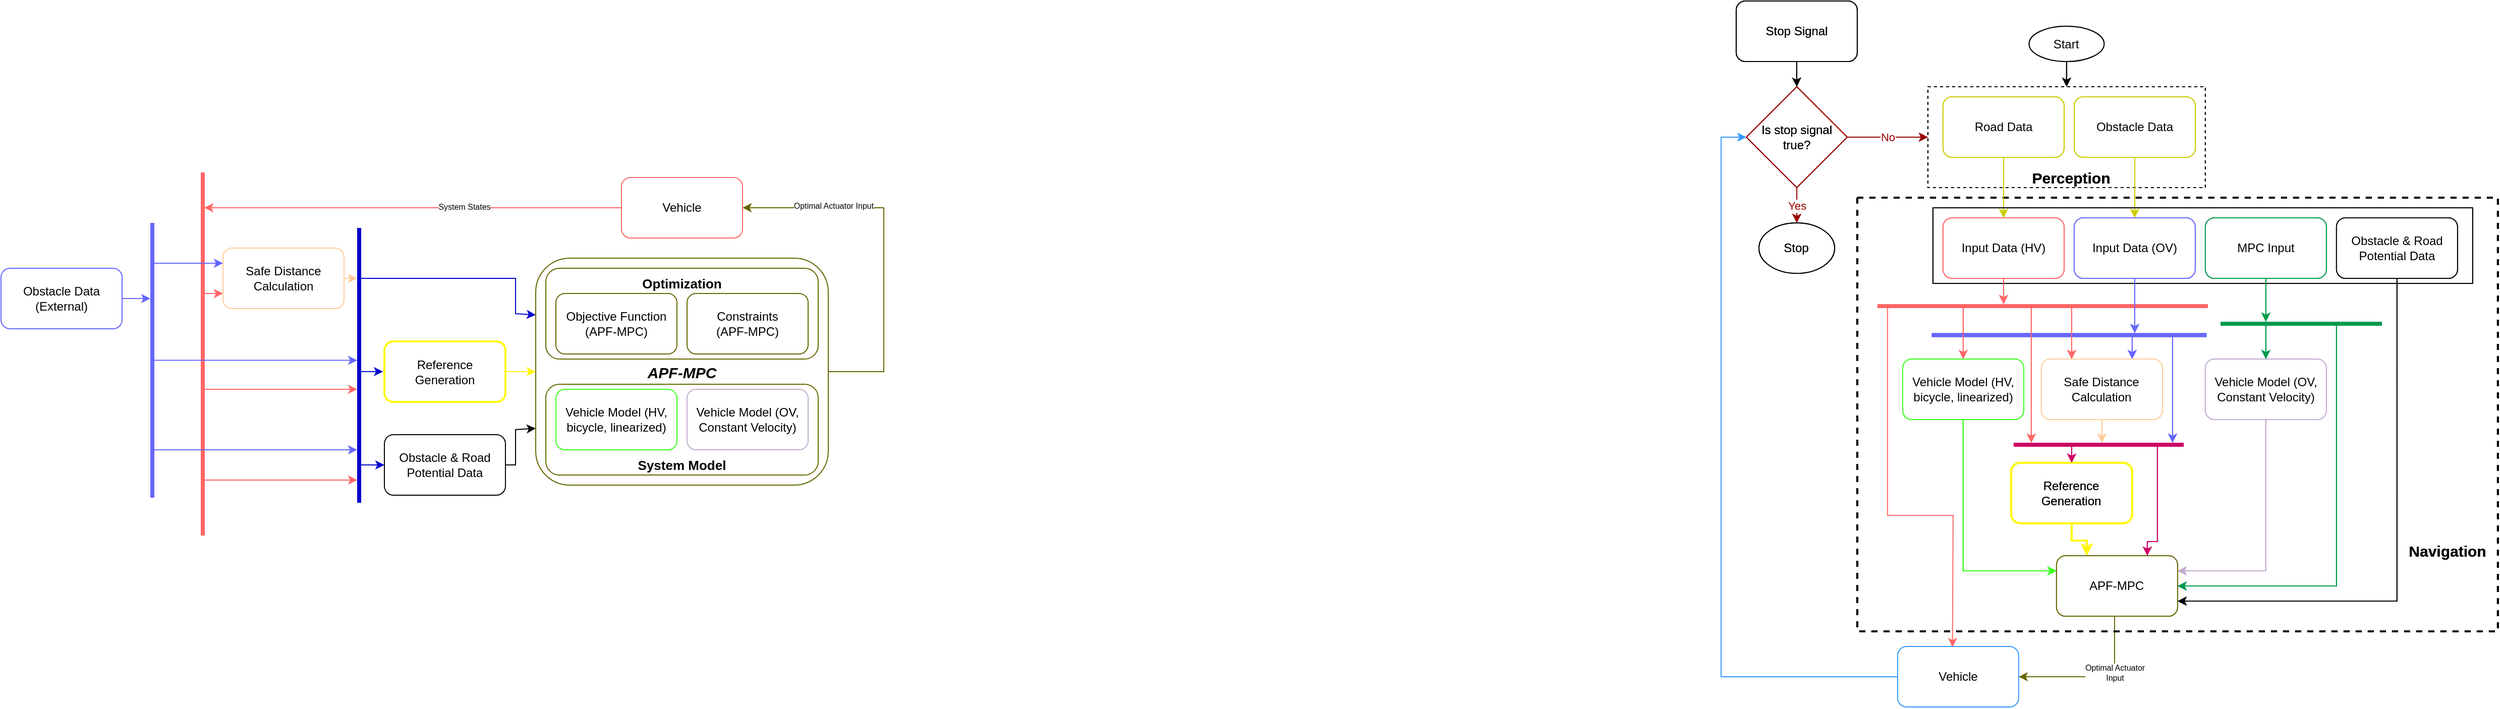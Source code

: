 <mxfile version="20.2.3" type="device"><diagram id="oI3OSTBpZdLz3gERVBy1" name="Page-1"><mxGraphModel dx="4340" dy="2195" grid="1" gridSize="5" guides="1" tooltips="1" connect="1" arrows="1" fold="1" page="1" pageScale="1" pageWidth="850" pageHeight="1100" math="0" shadow="0"><root><mxCell id="0"/><mxCell id="1" parent="0"/><mxCell id="uy7Lz1rL8I_8xKWpBsEq-6" style="edgeStyle=orthogonalEdgeStyle;rounded=0;orthogonalLoop=1;jettySize=auto;html=1;entryX=0;entryY=0.5;entryDx=0;entryDy=0;fontSize=15;strokeColor=#666600;exitX=1;exitY=0.5;exitDx=0;exitDy=0;" edge="1" parent="1" source="MGjgxkfo0BDlPzapUMVl-33" target="uy7Lz1rL8I_8xKWpBsEq-5"><mxGeometry relative="1" as="geometry"><Array as="points"><mxPoint x="1760" y="1628"/><mxPoint x="1760" y="1465"/></Array></mxGeometry></mxCell><mxCell id="uy7Lz1rL8I_8xKWpBsEq-7" value="&lt;span style=&quot;font-size: 8px; line-height: 1;&quot;&gt;Optimal Actuator Input&lt;/span&gt;" style="edgeLabel;html=1;align=center;verticalAlign=middle;resizable=0;points=[];fontSize=15;" vertex="1" connectable="0" parent="uy7Lz1rL8I_8xKWpBsEq-6"><mxGeometry x="-0.106" relative="1" as="geometry"><mxPoint x="-50" y="-63" as="offset"/></mxGeometry></mxCell><mxCell id="MGjgxkfo0BDlPzapUMVl-33" value="" style="rounded=1;whiteSpace=wrap;html=1;strokeColor=#666600;fillColor=none;" parent="1" vertex="1"><mxGeometry x="1415" y="1515" width="290" height="225" as="geometry"/></mxCell><mxCell id="seU26hOGn78fNqCkrq2S-1" value="" style="rounded=1;whiteSpace=wrap;html=1;strokeColor=#666600;fillColor=none;" parent="1" vertex="1"><mxGeometry x="1425" y="1525" width="270" height="90" as="geometry"/></mxCell><mxCell id="MGjgxkfo0BDlPzapUMVl-25" value="" style="rounded=1;whiteSpace=wrap;html=1;strokeColor=#666600;fillColor=none;" parent="1" vertex="1"><mxGeometry x="1425" y="1640" width="270" height="90" as="geometry"/></mxCell><mxCell id="z05fLytV-jsG6NIVfjZL-1" value="" style="rounded=0;whiteSpace=wrap;html=1;fillColor=none;dashed=1;strokeWidth=2;" parent="1" vertex="1"><mxGeometry x="2724.93" y="1455.03" width="635" height="430" as="geometry"/></mxCell><mxCell id="z05fLytV-jsG6NIVfjZL-2" value="" style="rounded=0;whiteSpace=wrap;html=1;strokeColor=#000000;fillColor=none;dashed=1;" parent="1" vertex="1"><mxGeometry x="2794.93" y="1345.03" width="275" height="100" as="geometry"/></mxCell><mxCell id="z05fLytV-jsG6NIVfjZL-3" style="edgeStyle=orthogonalEdgeStyle;rounded=0;orthogonalLoop=1;jettySize=auto;html=1;strokeColor=#CCCC00;fontColor=#990000;" parent="1" source="z05fLytV-jsG6NIVfjZL-4" target="z05fLytV-jsG6NIVfjZL-15" edge="1"><mxGeometry relative="1" as="geometry"/></mxCell><mxCell id="z05fLytV-jsG6NIVfjZL-4" value="Road Data" style="rounded=1;whiteSpace=wrap;html=1;strokeColor=#CCCC00;" parent="1" vertex="1"><mxGeometry x="2809.93" y="1355.01" width="120" height="60" as="geometry"/></mxCell><mxCell id="z05fLytV-jsG6NIVfjZL-5" style="edgeStyle=orthogonalEdgeStyle;rounded=0;orthogonalLoop=1;jettySize=auto;html=1;strokeColor=#CCCC00;fontColor=#990000;" parent="1" source="z05fLytV-jsG6NIVfjZL-6" target="z05fLytV-jsG6NIVfjZL-16" edge="1"><mxGeometry relative="1" as="geometry"/></mxCell><mxCell id="z05fLytV-jsG6NIVfjZL-6" value="Obstacle Data" style="rounded=1;whiteSpace=wrap;html=1;strokeColor=#CCCC00;" parent="1" vertex="1"><mxGeometry x="2939.99" y="1355.01" width="120" height="60" as="geometry"/></mxCell><mxCell id="z05fLytV-jsG6NIVfjZL-7" value="&lt;font color=&quot;#990000&quot;&gt;Yes&lt;/font&gt;" style="edgeStyle=orthogonalEdgeStyle;rounded=0;orthogonalLoop=1;jettySize=auto;html=1;strokeColor=#990000;exitX=0.5;exitY=1;exitDx=0;exitDy=0;exitPerimeter=0;" parent="1" source="z05fLytV-jsG6NIVfjZL-8" target="z05fLytV-jsG6NIVfjZL-9" edge="1"><mxGeometry relative="1" as="geometry"><mxPoint x="2579.93" y="1526.827" as="sourcePoint"/><Array as="points"><mxPoint x="2664.93" y="1485.03"/><mxPoint x="2664.93" y="1485.03"/></Array></mxGeometry></mxCell><mxCell id="z05fLytV-jsG6NIVfjZL-8" value="Is stop signal true?" style="strokeWidth=1;html=1;shape=mxgraph.flowchart.decision;whiteSpace=wrap;strokeColor=#990000;fillColor=none;" parent="1" vertex="1"><mxGeometry x="2614.96" y="1344.97" width="100.06" height="100.06" as="geometry"/></mxCell><mxCell id="z05fLytV-jsG6NIVfjZL-9" value="Stop" style="ellipse;whiteSpace=wrap;html=1;strokeColor=#000000;strokeWidth=1;fillColor=none;" parent="1" vertex="1"><mxGeometry x="2627.47" y="1480.03" width="75.04" height="50.03" as="geometry"/></mxCell><mxCell id="z05fLytV-jsG6NIVfjZL-10" value="" style="edgeStyle=orthogonalEdgeStyle;rounded=0;orthogonalLoop=1;jettySize=auto;html=1;strokeColor=#000000;" parent="1" source="z05fLytV-jsG6NIVfjZL-11" target="z05fLytV-jsG6NIVfjZL-8" edge="1"><mxGeometry relative="1" as="geometry"/></mxCell><mxCell id="z05fLytV-jsG6NIVfjZL-11" value="Stop Signal" style="rounded=1;whiteSpace=wrap;html=1;strokeColor=#000000;strokeWidth=1;fillColor=none;" parent="1" vertex="1"><mxGeometry x="2604.93" y="1260" width="120" height="60" as="geometry"/></mxCell><mxCell id="z05fLytV-jsG6NIVfjZL-12" style="edgeStyle=orthogonalEdgeStyle;rounded=0;orthogonalLoop=1;jettySize=auto;html=1;entryX=0.5;entryY=0;entryDx=0;entryDy=0;fontSize=15;strokeColor=#000000;strokeWidth=1;" parent="1" source="z05fLytV-jsG6NIVfjZL-13" target="z05fLytV-jsG6NIVfjZL-2" edge="1"><mxGeometry relative="1" as="geometry"/></mxCell><mxCell id="z05fLytV-jsG6NIVfjZL-13" value="Start" style="ellipse;whiteSpace=wrap;html=1;strokeColor=#000000;" parent="1" vertex="1"><mxGeometry x="2895.24" y="1285.01" width="74.38" height="35" as="geometry"/></mxCell><mxCell id="z05fLytV-jsG6NIVfjZL-14" value="" style="rounded=0;whiteSpace=wrap;html=1;strokeColor=#000000;fillColor=none;" parent="1" vertex="1"><mxGeometry x="2799.93" y="1465.03" width="535" height="75" as="geometry"/></mxCell><mxCell id="z05fLytV-jsG6NIVfjZL-15" value="Input Data (HV)" style="rounded=1;whiteSpace=wrap;html=1;strokeColor=#FF6666;" parent="1" vertex="1"><mxGeometry x="2809.93" y="1475.03" width="120" height="60" as="geometry"/></mxCell><mxCell id="z05fLytV-jsG6NIVfjZL-16" value="Input Data (OV)" style="rounded=1;whiteSpace=wrap;html=1;strokeColor=#6666FF;" parent="1" vertex="1"><mxGeometry x="2939.93" y="1475.03" width="120" height="60" as="geometry"/></mxCell><mxCell id="z05fLytV-jsG6NIVfjZL-17" value="MPC Input" style="rounded=1;whiteSpace=wrap;html=1;strokeColor=#00994D;" parent="1" vertex="1"><mxGeometry x="3069.93" y="1475.03" width="120" height="60" as="geometry"/></mxCell><mxCell id="z05fLytV-jsG6NIVfjZL-18" style="edgeStyle=orthogonalEdgeStyle;rounded=0;orthogonalLoop=1;jettySize=auto;html=1;entryX=1;entryY=0.75;entryDx=0;entryDy=0;strokeColor=#000000;exitX=0.5;exitY=1;exitDx=0;exitDy=0;" parent="1" source="z05fLytV-jsG6NIVfjZL-19" target="z05fLytV-jsG6NIVfjZL-39" edge="1"><mxGeometry relative="1" as="geometry"><Array as="points"><mxPoint x="3259.93" y="1855.03"/></Array></mxGeometry></mxCell><mxCell id="z05fLytV-jsG6NIVfjZL-19" value="Obstacle &amp;amp; Road Potential Data&lt;span style=&quot;color: rgba(0, 0, 0, 0); font-family: monospace; font-size: 0px; text-align: start;&quot;&gt;%3CmxGraphModel%3E%3Croot%3E%3CmxCell%20id%3D%220%22%2F%3E%3CmxCell%20id%3D%221%22%20parent%3D%220%22%2F%3E%3CmxCell%20id%3D%222%22%20value%3D%22Reference%20Generation%26lt%3Bspan%20style%3D%26quot%3Bcolor%3A%20rgba(0%2C%200%2C%200%2C%200)%3B%20font-family%3A%20monospace%3B%20font-size%3A%200px%3B%20text-align%3A%20start%3B%26quot%3B%26gt%3B%253CmxGraphModel%253E%253Croot%253E%253CmxCell%2520id%253D%25220%2522%252F%253E%253CmxCell%2520id%253D%25221%2522%2520parent%253D%25220%2522%252F%253E%253CmxCell%2520id%253D%25222%2522%2520value%253D%2522Vehicle%2520Model%2520(HV%252C%2520bicycle%252C%2520linearized)%2522%2520style%253D%2522rounded%253D1%253BwhiteSpace%253Dwrap%253Bhtml%253D1%253BstrokeColor%253D%25233399FF%253B%2522%2520vertex%253D%25221%2522%2520parent%253D%25221%2522%253E%253CmxGeometry%2520x%253D%2522210%2522%2520y%253D%2522440%2522%2520width%253D%2522120%2522%2520height%253D%252260%2522%2520as%253D%2522geometry%2522%252F%253E%253C%252FmxCell%253E%253C%252Froot%253E%253C%252FmxGraphModel%253E%26lt%3B%2Fspan%26gt%3B%26lt%3Bspan%20style%3D%26quot%3Bcolor%3A%20rgba(0%2C%200%2C%200%2C%200)%3B%20font-family%3A%20monospace%3B%20font-size%3A%200px%3B%20text-align%3A%20start%3B%26quot%3B%26gt%3B%253CmxGraphModel%253E%253Croot%253E%253CmxCell%2520id%253D%25220%2522%252F%253E%253CmxCell%2520id%253D%25221%2522%2520parent%253D%25220%2522%252F%253E%253CmxCell%2520id%253D%25222%2522%2520value%253D%2522Vehicle%2520Model%2520(HV%252C%2520bicycle%252C%2520linearized)%2522%2520style%253D%2522rounded%253D1%253BwhiteSpace%253Dwrap%253Bhtml%253D1%253BstrokeColor%253D%25233399FF%253B%2522%2520vertex%253D%25221%2522%2520parent%253D%25221%2522%253E%253CmxGeometry%2520x%253D%2522210%2522%2520y%253D%2522440%2522%2520width%253D%2522120%2522%2520height%253D%252260%2522%2520as%253D%2522geometry%2522%252F%253E%253C%252FmxCell%253E%253C%252Froot%253E%253C%252FmxGraphModel%253E%26lt%3B%2Fspan%26gt%3B%22%20style%3D%22rounded%3D1%3BwhiteSpace%3Dwrap%3Bhtml%3D1%3BstrokeColor%3D%233399FF%3B%22%20vertex%3D%221%22%20parent%3D%221%22%3E%3CmxGeometry%20x%3D%22210%22%20y%3D%22360%22%20width%3D%22120%22%20height%3D%2260%22%20as%3D%22geometry%22%2F%3E%3C%2FmxCell%3E%3C%2Froot%3E%3C%2FmxGraphModel%3E&lt;/span&gt;" style="rounded=1;whiteSpace=wrap;html=1;strokeColor=#000000;" parent="1" vertex="1"><mxGeometry x="3199.93" y="1475.03" width="120" height="60" as="geometry"/></mxCell><mxCell id="z05fLytV-jsG6NIVfjZL-20" value="" style="line;strokeWidth=4;direction=south;html=1;perimeter=backbonePerimeter;points=[];outlineConnect=0;strokeColor=#FF6666;fillColor=none;rotation=90;" parent="1" vertex="1"><mxGeometry x="2903.68" y="1398.78" width="10" height="327.5" as="geometry"/></mxCell><mxCell id="z05fLytV-jsG6NIVfjZL-21" value="" style="line;strokeWidth=4;direction=south;html=1;perimeter=backbonePerimeter;points=[];outlineConnect=0;strokeColor=#6666FF;fillColor=none;rotation=90;" parent="1" vertex="1"><mxGeometry x="2929.99" y="1455.03" width="10" height="272.5" as="geometry"/></mxCell><mxCell id="z05fLytV-jsG6NIVfjZL-22" value="" style="line;strokeWidth=4;direction=south;html=1;perimeter=backbonePerimeter;points=[];outlineConnect=0;strokeColor=#00994D;fillColor=none;rotation=90;" parent="1" vertex="1"><mxGeometry x="3159.99" y="1500.03" width="10" height="160" as="geometry"/></mxCell><mxCell id="z05fLytV-jsG6NIVfjZL-23" value="" style="line;strokeWidth=4;direction=south;html=1;perimeter=backbonePerimeter;points=[];outlineConnect=0;strokeColor=#CC0066;fillColor=none;rotation=90;" parent="1" vertex="1"><mxGeometry x="2959.21" y="1615.76" width="10" height="168.55" as="geometry"/></mxCell><mxCell id="z05fLytV-jsG6NIVfjZL-24" value="Safe Distance Calculation" style="rounded=1;whiteSpace=wrap;html=1;strokeColor=#FFCC99;" parent="1" vertex="1"><mxGeometry x="2907.43" y="1615.03" width="120" height="60" as="geometry"/></mxCell><mxCell id="z05fLytV-jsG6NIVfjZL-25" style="edgeStyle=orthogonalEdgeStyle;rounded=0;orthogonalLoop=1;jettySize=auto;html=1;entryX=1;entryY=0.25;entryDx=0;entryDy=0;strokeColor=#C3ABD0;" parent="1" source="z05fLytV-jsG6NIVfjZL-26" target="z05fLytV-jsG6NIVfjZL-39" edge="1"><mxGeometry relative="1" as="geometry"><Array as="points"><mxPoint x="3129.93" y="1825.03"/></Array></mxGeometry></mxCell><mxCell id="z05fLytV-jsG6NIVfjZL-26" value="Vehicle Model (OV, Constant Velocity)" style="rounded=1;whiteSpace=wrap;html=1;strokeColor=#C3ABD0;" parent="1" vertex="1"><mxGeometry x="3069.93" y="1615.03" width="120" height="60" as="geometry"/></mxCell><mxCell id="z05fLytV-jsG6NIVfjZL-27" style="edgeStyle=orthogonalEdgeStyle;rounded=0;orthogonalLoop=1;jettySize=auto;html=1;entryX=0;entryY=0.25;entryDx=0;entryDy=0;strokeColor=#3DFF1F;" parent="1" source="z05fLytV-jsG6NIVfjZL-28" target="z05fLytV-jsG6NIVfjZL-39" edge="1"><mxGeometry relative="1" as="geometry"><Array as="points"><mxPoint x="2829.93" y="1825.03"/></Array></mxGeometry></mxCell><mxCell id="z05fLytV-jsG6NIVfjZL-28" value="Vehicle Model (HV, bicycle, linearized)" style="rounded=1;whiteSpace=wrap;html=1;strokeColor=#3DFF1F;" parent="1" vertex="1"><mxGeometry x="2769.93" y="1615.03" width="120" height="60" as="geometry"/></mxCell><mxCell id="z05fLytV-jsG6NIVfjZL-29" value="" style="endArrow=classic;html=1;rounded=0;strokeColor=#FF6666;exitX=0.5;exitY=1;exitDx=0;exitDy=0;" parent="1" source="z05fLytV-jsG6NIVfjZL-15" target="z05fLytV-jsG6NIVfjZL-20" edge="1"><mxGeometry width="50" height="50" relative="1" as="geometry"><mxPoint x="2849.93" y="1550.03" as="sourcePoint"/><mxPoint x="2884.99" y="1550.03" as="targetPoint"/></mxGeometry></mxCell><mxCell id="z05fLytV-jsG6NIVfjZL-30" value="" style="endArrow=classic;html=1;rounded=0;strokeColor=#6666FF;exitX=0.5;exitY=1;exitDx=0;exitDy=0;" parent="1" source="z05fLytV-jsG6NIVfjZL-16" target="z05fLytV-jsG6NIVfjZL-21" edge="1"><mxGeometry width="50" height="50" relative="1" as="geometry"><mxPoint x="2999.929" y="1555.03" as="sourcePoint"/><mxPoint x="3023.5" y="1555.03" as="targetPoint"/><Array as="points"><mxPoint x="2999.93" y="1555.03"/></Array></mxGeometry></mxCell><mxCell id="z05fLytV-jsG6NIVfjZL-31" value="" style="endArrow=classic;html=1;rounded=0;strokeColor=#00994D;exitX=0.5;exitY=1;exitDx=0;exitDy=0;" parent="1" source="z05fLytV-jsG6NIVfjZL-17" target="z05fLytV-jsG6NIVfjZL-22" edge="1"><mxGeometry width="50" height="50" relative="1" as="geometry"><mxPoint x="3149.99" y="1562.29" as="sourcePoint"/><mxPoint x="3192.99" y="1562.29" as="targetPoint"/><Array as="points"><mxPoint x="3129.93" y="1565.03"/></Array></mxGeometry></mxCell><mxCell id="z05fLytV-jsG6NIVfjZL-32" value="" style="endArrow=classic;html=1;rounded=0;strokeColor=#00994D;entryX=0.5;entryY=0;entryDx=0;entryDy=0;" parent="1" source="z05fLytV-jsG6NIVfjZL-22" target="z05fLytV-jsG6NIVfjZL-26" edge="1"><mxGeometry width="50" height="50" relative="1" as="geometry"><mxPoint x="3139.85" y="1582.03" as="sourcePoint"/><mxPoint x="3139.85" y="1625.03" as="targetPoint"/><Array as="points"/></mxGeometry></mxCell><mxCell id="z05fLytV-jsG6NIVfjZL-33" value="" style="endArrow=classic;html=1;rounded=0;strokeColor=#6666FF;" parent="1" source="z05fLytV-jsG6NIVfjZL-21" target="z05fLytV-jsG6NIVfjZL-23" edge="1"><mxGeometry width="50" height="50" relative="1" as="geometry"><mxPoint x="3054.93" y="1600.03" as="sourcePoint"/><mxPoint x="3054.93" y="1663.03" as="targetPoint"/><Array as="points"><mxPoint x="3037.43" y="1621"/></Array></mxGeometry></mxCell><mxCell id="z05fLytV-jsG6NIVfjZL-34" value="" style="endArrow=classic;html=1;rounded=0;strokeColor=#FF6666;" parent="1" source="z05fLytV-jsG6NIVfjZL-20" target="z05fLytV-jsG6NIVfjZL-23" edge="1"><mxGeometry width="50" height="50" relative="1" as="geometry"><mxPoint x="2904.93" y="1565.03" as="sourcePoint"/><mxPoint x="2899.93" y="1685.03" as="targetPoint"/><Array as="points"><mxPoint x="2897.43" y="1565"/></Array></mxGeometry></mxCell><mxCell id="z05fLytV-jsG6NIVfjZL-35" value="" style="endArrow=classic;html=1;rounded=0;strokeColor=#FFCC99;exitX=0.5;exitY=1;exitDx=0;exitDy=0;" parent="1" source="z05fLytV-jsG6NIVfjZL-24" target="z05fLytV-jsG6NIVfjZL-23" edge="1"><mxGeometry width="50" height="50" relative="1" as="geometry"><mxPoint x="2984.93" y="1704.93" as="sourcePoint"/><mxPoint x="3007.93" y="1704.93" as="targetPoint"/></mxGeometry></mxCell><mxCell id="z05fLytV-jsG6NIVfjZL-36" style="edgeStyle=orthogonalEdgeStyle;rounded=0;orthogonalLoop=1;jettySize=auto;html=1;entryX=0.25;entryY=0;entryDx=0;entryDy=0;strokeColor=#FFF712;strokeWidth=2;" parent="1" source="z05fLytV-jsG6NIVfjZL-37" target="z05fLytV-jsG6NIVfjZL-39" edge="1"><mxGeometry relative="1" as="geometry"><Array as="points"><mxPoint x="2937.43" y="1795"/><mxPoint x="2952.43" y="1795"/></Array></mxGeometry></mxCell><mxCell id="z05fLytV-jsG6NIVfjZL-37" value="Reference Generation&lt;span style=&quot;color: rgba(0, 0, 0, 0); font-family: monospace; font-size: 0px; text-align: start;&quot;&gt;%3CmxGraphModel%3E%3Croot%3E%3CmxCell%20id%3D%220%22%2F%3E%3CmxCell%20id%3D%221%22%20parent%3D%220%22%2F%3E%3CmxCell%20id%3D%222%22%20value%3D%22Vehicle%20Model%20(HV%2C%20bicycle%2C%20linearized)%22%20style%3D%22rounded%3D1%3BwhiteSpace%3Dwrap%3Bhtml%3D1%3BstrokeColor%3D%233399FF%3B%22%20vertex%3D%221%22%20parent%3D%221%22%3E%3CmxGeometry%20x%3D%22210%22%20y%3D%22440%22%20width%3D%22120%22%20height%3D%2260%22%20as%3D%22geometry%22%2F%3E%3C%2FmxCell%3E%3C%2Froot%3E%3C%2FmxGraphModel%3E&lt;/span&gt;&lt;span style=&quot;color: rgba(0, 0, 0, 0); font-family: monospace; font-size: 0px; text-align: start;&quot;&gt;%3CmxGraphModel%3E%3Croot%3E%3CmxCell%20id%3D%220%22%2F%3E%3CmxCell%20id%3D%221%22%20parent%3D%220%22%2F%3E%3CmxCell%20id%3D%222%22%20value%3D%22Vehicle%20Model%20(HV%2C%20bicycle%2C%20linearized)%22%20style%3D%22rounded%3D1%3BwhiteSpace%3Dwrap%3Bhtml%3D1%3BstrokeColor%3D%233399FF%3B%22%20vertex%3D%221%22%20parent%3D%221%22%3E%3CmxGeometry%20x%3D%22210%22%20y%3D%22440%22%20width%3D%22120%22%20height%3D%2260%22%20as%3D%22geometry%22%2F%3E%3C%2FmxCell%3E%3C%2Froot%3E%3C%2FmxGraphModel%3E&lt;/span&gt;" style="rounded=1;whiteSpace=wrap;html=1;strokeColor=#FFF712;fillColor=none;strokeWidth=2;" parent="1" vertex="1"><mxGeometry x="2877.43" y="1717.85" width="120" height="60" as="geometry"/></mxCell><mxCell id="z05fLytV-jsG6NIVfjZL-38" value="" style="endArrow=classic;html=1;rounded=0;strokeColor=#CC0066;entryX=0.5;entryY=0;entryDx=0;entryDy=0;" parent="1" source="z05fLytV-jsG6NIVfjZL-23" target="z05fLytV-jsG6NIVfjZL-37" edge="1"><mxGeometry width="50" height="50" relative="1" as="geometry"><mxPoint x="2901.3" y="1714.92" as="sourcePoint"/><mxPoint x="2929.99" y="1714.92" as="targetPoint"/></mxGeometry></mxCell><mxCell id="z05fLytV-jsG6NIVfjZL-39" value="APF-MPC" style="rounded=1;whiteSpace=wrap;html=1;strokeColor=#666600;" parent="1" vertex="1"><mxGeometry x="2922.43" y="1810.03" width="120" height="60" as="geometry"/></mxCell><mxCell id="z05fLytV-jsG6NIVfjZL-40" value="" style="endArrow=classic;html=1;rounded=0;strokeColor=#CC0066;entryX=0.75;entryY=0;entryDx=0;entryDy=0;" parent="1" source="z05fLytV-jsG6NIVfjZL-23" target="z05fLytV-jsG6NIVfjZL-39" edge="1"><mxGeometry width="50" height="50" relative="1" as="geometry"><mxPoint x="2979.84" y="1701.363" as="sourcePoint"/><mxPoint x="2979.84" y="1720.03" as="targetPoint"/><Array as="points"><mxPoint x="3022.43" y="1796"/><mxPoint x="3012.43" y="1796"/></Array></mxGeometry></mxCell><mxCell id="z05fLytV-jsG6NIVfjZL-41" value="" style="endArrow=classic;html=1;rounded=0;strokeColor=#00994D;entryX=1;entryY=0.5;entryDx=0;entryDy=0;" parent="1" source="z05fLytV-jsG6NIVfjZL-22" target="z05fLytV-jsG6NIVfjZL-39" edge="1"><mxGeometry width="50" height="50" relative="1" as="geometry"><mxPoint x="3199.93" y="1593.057" as="sourcePoint"/><mxPoint x="3634.6" y="1635.03" as="targetPoint"/><Array as="points"><mxPoint x="3199.93" y="1840.03"/></Array></mxGeometry></mxCell><mxCell id="z05fLytV-jsG6NIVfjZL-42" value="" style="endArrow=classic;html=1;rounded=0;strokeColor=#FF6666;entryX=0.5;entryY=0;entryDx=0;entryDy=0;" parent="1" source="z05fLytV-jsG6NIVfjZL-20" target="z05fLytV-jsG6NIVfjZL-28" edge="1"><mxGeometry width="50" height="50" relative="1" as="geometry"><mxPoint x="2909.93" y="1570.03" as="sourcePoint"/><mxPoint x="2909.93" y="1703.03" as="targetPoint"/></mxGeometry></mxCell><mxCell id="z05fLytV-jsG6NIVfjZL-43" value="" style="endArrow=classic;html=1;rounded=0;strokeColor=#FF6666;entryX=0.25;entryY=0;entryDx=0;entryDy=0;" parent="1" source="z05fLytV-jsG6NIVfjZL-20" target="z05fLytV-jsG6NIVfjZL-24" edge="1"><mxGeometry width="50" height="50" relative="1" as="geometry"><mxPoint x="2949.93" y="1565.03" as="sourcePoint"/><mxPoint x="2949.93" y="1611.04" as="targetPoint"/></mxGeometry></mxCell><mxCell id="z05fLytV-jsG6NIVfjZL-44" value="" style="endArrow=classic;html=1;rounded=0;strokeColor=#6666FF;entryX=0.75;entryY=0;entryDx=0;entryDy=0;" parent="1" source="z05fLytV-jsG6NIVfjZL-21" target="z05fLytV-jsG6NIVfjZL-24" edge="1"><mxGeometry width="50" height="50" relative="1" as="geometry"><mxPoint x="3009.99" y="1590.03" as="sourcePoint"/><mxPoint x="3009.93" y="1615.03" as="targetPoint"/><Array as="points"><mxPoint x="2997.43" y="1611"/></Array></mxGeometry></mxCell><mxCell id="z05fLytV-jsG6NIVfjZL-45" style="edgeStyle=orthogonalEdgeStyle;rounded=0;orthogonalLoop=1;jettySize=auto;html=1;fontSize=15;strokeColor=#3399FF;strokeWidth=1;" parent="1" source="z05fLytV-jsG6NIVfjZL-46" target="z05fLytV-jsG6NIVfjZL-8" edge="1"><mxGeometry relative="1" as="geometry"><mxPoint x="2614.93" y="1395.03" as="targetPoint"/><Array as="points"><mxPoint x="2589.93" y="1930.03"/><mxPoint x="2589.93" y="1395.03"/></Array></mxGeometry></mxCell><mxCell id="z05fLytV-jsG6NIVfjZL-46" value="Vehicle" style="rounded=1;whiteSpace=wrap;html=1;strokeColor=#3399FF;" parent="1" vertex="1"><mxGeometry x="2764.93" y="1900.03" width="120" height="60" as="geometry"/></mxCell><mxCell id="z05fLytV-jsG6NIVfjZL-47" style="edgeStyle=orthogonalEdgeStyle;rounded=0;orthogonalLoop=1;jettySize=auto;html=1;entryX=1;entryY=0.5;entryDx=0;entryDy=0;strokeColor=#666600;exitX=0.5;exitY=1;exitDx=0;exitDy=0;" parent="1" source="z05fLytV-jsG6NIVfjZL-39" target="z05fLytV-jsG6NIVfjZL-46" edge="1"><mxGeometry relative="1" as="geometry"><Array as="points"><mxPoint x="2979.93" y="1930.03"/></Array><mxPoint x="2719.93" y="1670.03" as="sourcePoint"/><mxPoint x="2549.93" y="1925.03" as="targetPoint"/></mxGeometry></mxCell><mxCell id="z05fLytV-jsG6NIVfjZL-48" value="Optimal Actuator&lt;br&gt;Input" style="edgeLabel;html=1;align=center;verticalAlign=middle;resizable=0;points=[];fontSize=8;" parent="z05fLytV-jsG6NIVfjZL-47" vertex="1" connectable="0"><mxGeometry x="-0.265" relative="1" as="geometry"><mxPoint as="offset"/></mxGeometry></mxCell><mxCell id="z05fLytV-jsG6NIVfjZL-49" value="&lt;font color=&quot;#990000&quot;&gt;No&lt;/font&gt;" style="edgeStyle=orthogonalEdgeStyle;rounded=0;orthogonalLoop=1;jettySize=auto;html=1;strokeColor=#990000;exitX=1;exitY=0.5;exitDx=0;exitDy=0;exitPerimeter=0;" parent="1" source="z05fLytV-jsG6NIVfjZL-8" edge="1"><mxGeometry relative="1" as="geometry"><mxPoint x="2664.977" y="1445.03" as="sourcePoint"/><mxPoint x="2794.93" y="1395.03" as="targetPoint"/><Array as="points"/></mxGeometry></mxCell><mxCell id="z05fLytV-jsG6NIVfjZL-50" value="" style="endArrow=classic;html=1;rounded=0;strokeColor=#FF6666;entryX=0.453;entryY=0.01;entryDx=0;entryDy=0;entryPerimeter=0;" parent="1" source="z05fLytV-jsG6NIVfjZL-20" target="z05fLytV-jsG6NIVfjZL-46" edge="1"><mxGeometry width="50" height="50" relative="1" as="geometry"><mxPoint x="2749.93" y="1578.53" as="sourcePoint"/><mxPoint x="2749.93" y="1711.53" as="targetPoint"/><Array as="points"><mxPoint x="2754.93" y="1770.03"/><mxPoint x="2819.93" y="1770.03"/></Array></mxGeometry></mxCell><mxCell id="z05fLytV-jsG6NIVfjZL-51" value="&lt;font style=&quot;font-size: 15px;&quot;&gt;&lt;b&gt;Navigation&lt;/b&gt;&lt;/font&gt;" style="text;html=1;strokeColor=none;fillColor=none;align=center;verticalAlign=middle;whiteSpace=wrap;rounded=0;dashed=1;" parent="1" vertex="1"><mxGeometry x="3279.93" y="1790.03" width="60" height="30" as="geometry"/></mxCell><mxCell id="z05fLytV-jsG6NIVfjZL-52" value="&lt;font style=&quot;font-size: 15px;&quot;&gt;&lt;b&gt;Perception&lt;/b&gt;&lt;/font&gt;" style="text;html=1;strokeColor=none;fillColor=none;align=center;verticalAlign=middle;whiteSpace=wrap;rounded=0;dashed=1;" parent="1" vertex="1"><mxGeometry x="2907.43" y="1420.03" width="60" height="30" as="geometry"/></mxCell><mxCell id="z05fLytV-jsG6NIVfjZL-53" value="" style="rounded=0;whiteSpace=wrap;html=1;fillColor=none;dashed=1;strokeWidth=2;" parent="1" vertex="1"><mxGeometry x="2724.93" y="1455.03" width="635" height="430" as="geometry"/></mxCell><mxCell id="z05fLytV-jsG6NIVfjZL-54" value="" style="rounded=0;whiteSpace=wrap;html=1;strokeColor=#000000;fillColor=none;dashed=1;" parent="1" vertex="1"><mxGeometry x="2794.93" y="1345.03" width="275" height="100" as="geometry"/></mxCell><mxCell id="z05fLytV-jsG6NIVfjZL-55" style="edgeStyle=orthogonalEdgeStyle;rounded=0;orthogonalLoop=1;jettySize=auto;html=1;strokeColor=#CCCC00;fontColor=#990000;" parent="1" source="z05fLytV-jsG6NIVfjZL-56" target="z05fLytV-jsG6NIVfjZL-67" edge="1"><mxGeometry relative="1" as="geometry"/></mxCell><mxCell id="z05fLytV-jsG6NIVfjZL-56" value="Road Data" style="rounded=1;whiteSpace=wrap;html=1;strokeColor=#CCCC00;" parent="1" vertex="1"><mxGeometry x="2809.93" y="1355.01" width="120" height="60" as="geometry"/></mxCell><mxCell id="z05fLytV-jsG6NIVfjZL-57" style="edgeStyle=orthogonalEdgeStyle;rounded=0;orthogonalLoop=1;jettySize=auto;html=1;strokeColor=#CCCC00;fontColor=#990000;" parent="1" source="z05fLytV-jsG6NIVfjZL-58" target="z05fLytV-jsG6NIVfjZL-68" edge="1"><mxGeometry relative="1" as="geometry"/></mxCell><mxCell id="z05fLytV-jsG6NIVfjZL-58" value="Obstacle Data" style="rounded=1;whiteSpace=wrap;html=1;strokeColor=#CCCC00;" parent="1" vertex="1"><mxGeometry x="2939.99" y="1355.01" width="120" height="60" as="geometry"/></mxCell><mxCell id="z05fLytV-jsG6NIVfjZL-59" value="&lt;font color=&quot;#990000&quot;&gt;Yes&lt;/font&gt;" style="edgeStyle=orthogonalEdgeStyle;rounded=0;orthogonalLoop=1;jettySize=auto;html=1;strokeColor=#990000;exitX=0.5;exitY=1;exitDx=0;exitDy=0;exitPerimeter=0;" parent="1" source="z05fLytV-jsG6NIVfjZL-60" target="z05fLytV-jsG6NIVfjZL-61" edge="1"><mxGeometry relative="1" as="geometry"><mxPoint x="2579.93" y="1526.827" as="sourcePoint"/><Array as="points"><mxPoint x="2664.93" y="1485.03"/><mxPoint x="2664.93" y="1485.03"/></Array></mxGeometry></mxCell><mxCell id="z05fLytV-jsG6NIVfjZL-60" value="Is stop signal true?" style="strokeWidth=1;html=1;shape=mxgraph.flowchart.decision;whiteSpace=wrap;strokeColor=#990000;fillColor=none;" parent="1" vertex="1"><mxGeometry x="2614.96" y="1344.97" width="100.06" height="100.06" as="geometry"/></mxCell><mxCell id="z05fLytV-jsG6NIVfjZL-61" value="Stop" style="ellipse;whiteSpace=wrap;html=1;strokeColor=#000000;strokeWidth=1;fillColor=none;" parent="1" vertex="1"><mxGeometry x="2627.47" y="1480.03" width="75.04" height="50.03" as="geometry"/></mxCell><mxCell id="z05fLytV-jsG6NIVfjZL-62" value="" style="edgeStyle=orthogonalEdgeStyle;rounded=0;orthogonalLoop=1;jettySize=auto;html=1;strokeColor=#000000;" parent="1" source="z05fLytV-jsG6NIVfjZL-63" target="z05fLytV-jsG6NIVfjZL-60" edge="1"><mxGeometry relative="1" as="geometry"/></mxCell><mxCell id="z05fLytV-jsG6NIVfjZL-63" value="Stop Signal" style="rounded=1;whiteSpace=wrap;html=1;strokeColor=#000000;strokeWidth=1;fillColor=none;" parent="1" vertex="1"><mxGeometry x="2604.93" y="1260" width="120" height="60" as="geometry"/></mxCell><mxCell id="z05fLytV-jsG6NIVfjZL-64" style="edgeStyle=orthogonalEdgeStyle;rounded=0;orthogonalLoop=1;jettySize=auto;html=1;entryX=0.5;entryY=0;entryDx=0;entryDy=0;fontSize=15;strokeColor=#000000;strokeWidth=1;" parent="1" source="z05fLytV-jsG6NIVfjZL-65" target="z05fLytV-jsG6NIVfjZL-54" edge="1"><mxGeometry relative="1" as="geometry"/></mxCell><mxCell id="z05fLytV-jsG6NIVfjZL-65" value="Start" style="ellipse;whiteSpace=wrap;html=1;strokeColor=#000000;" parent="1" vertex="1"><mxGeometry x="2895.24" y="1285.01" width="74.38" height="35" as="geometry"/></mxCell><mxCell id="z05fLytV-jsG6NIVfjZL-66" value="" style="rounded=0;whiteSpace=wrap;html=1;strokeColor=#000000;fillColor=none;" parent="1" vertex="1"><mxGeometry x="2799.93" y="1465.03" width="535" height="75" as="geometry"/></mxCell><mxCell id="z05fLytV-jsG6NIVfjZL-67" value="Input Data (HV)" style="rounded=1;whiteSpace=wrap;html=1;strokeColor=#FF6666;" parent="1" vertex="1"><mxGeometry x="2809.93" y="1475.03" width="120" height="60" as="geometry"/></mxCell><mxCell id="z05fLytV-jsG6NIVfjZL-68" value="Input Data (OV)" style="rounded=1;whiteSpace=wrap;html=1;strokeColor=#6666FF;" parent="1" vertex="1"><mxGeometry x="2939.93" y="1475.03" width="120" height="60" as="geometry"/></mxCell><mxCell id="z05fLytV-jsG6NIVfjZL-69" value="MPC Input" style="rounded=1;whiteSpace=wrap;html=1;strokeColor=#00994D;" parent="1" vertex="1"><mxGeometry x="3069.93" y="1475.03" width="120" height="60" as="geometry"/></mxCell><mxCell id="z05fLytV-jsG6NIVfjZL-70" style="edgeStyle=orthogonalEdgeStyle;rounded=0;orthogonalLoop=1;jettySize=auto;html=1;entryX=1;entryY=0.75;entryDx=0;entryDy=0;strokeColor=#000000;exitX=0.5;exitY=1;exitDx=0;exitDy=0;" parent="1" source="z05fLytV-jsG6NIVfjZL-71" target="z05fLytV-jsG6NIVfjZL-91" edge="1"><mxGeometry relative="1" as="geometry"><Array as="points"><mxPoint x="3259.93" y="1855.03"/></Array></mxGeometry></mxCell><mxCell id="z05fLytV-jsG6NIVfjZL-71" value="Obstacle &amp;amp; Road Potential Data&lt;span style=&quot;color: rgba(0, 0, 0, 0); font-family: monospace; font-size: 0px; text-align: start;&quot;&gt;%3CmxGraphModel%3E%3Croot%3E%3CmxCell%20id%3D%220%22%2F%3E%3CmxCell%20id%3D%221%22%20parent%3D%220%22%2F%3E%3CmxCell%20id%3D%222%22%20value%3D%22Reference%20Generation%26lt%3Bspan%20style%3D%26quot%3Bcolor%3A%20rgba(0%2C%200%2C%200%2C%200)%3B%20font-family%3A%20monospace%3B%20font-size%3A%200px%3B%20text-align%3A%20start%3B%26quot%3B%26gt%3B%253CmxGraphModel%253E%253Croot%253E%253CmxCell%2520id%253D%25220%2522%252F%253E%253CmxCell%2520id%253D%25221%2522%2520parent%253D%25220%2522%252F%253E%253CmxCell%2520id%253D%25222%2522%2520value%253D%2522Vehicle%2520Model%2520(HV%252C%2520bicycle%252C%2520linearized)%2522%2520style%253D%2522rounded%253D1%253BwhiteSpace%253Dwrap%253Bhtml%253D1%253BstrokeColor%253D%25233399FF%253B%2522%2520vertex%253D%25221%2522%2520parent%253D%25221%2522%253E%253CmxGeometry%2520x%253D%2522210%2522%2520y%253D%2522440%2522%2520width%253D%2522120%2522%2520height%253D%252260%2522%2520as%253D%2522geometry%2522%252F%253E%253C%252FmxCell%253E%253C%252Froot%253E%253C%252FmxGraphModel%253E%26lt%3B%2Fspan%26gt%3B%26lt%3Bspan%20style%3D%26quot%3Bcolor%3A%20rgba(0%2C%200%2C%200%2C%200)%3B%20font-family%3A%20monospace%3B%20font-size%3A%200px%3B%20text-align%3A%20start%3B%26quot%3B%26gt%3B%253CmxGraphModel%253E%253Croot%253E%253CmxCell%2520id%253D%25220%2522%252F%253E%253CmxCell%2520id%253D%25221%2522%2520parent%253D%25220%2522%252F%253E%253CmxCell%2520id%253D%25222%2522%2520value%253D%2522Vehicle%2520Model%2520(HV%252C%2520bicycle%252C%2520linearized)%2522%2520style%253D%2522rounded%253D1%253BwhiteSpace%253Dwrap%253Bhtml%253D1%253BstrokeColor%253D%25233399FF%253B%2522%2520vertex%253D%25221%2522%2520parent%253D%25221%2522%253E%253CmxGeometry%2520x%253D%2522210%2522%2520y%253D%2522440%2522%2520width%253D%2522120%2522%2520height%253D%252260%2522%2520as%253D%2522geometry%2522%252F%253E%253C%252FmxCell%253E%253C%252Froot%253E%253C%252FmxGraphModel%253E%26lt%3B%2Fspan%26gt%3B%22%20style%3D%22rounded%3D1%3BwhiteSpace%3Dwrap%3Bhtml%3D1%3BstrokeColor%3D%233399FF%3B%22%20vertex%3D%221%22%20parent%3D%221%22%3E%3CmxGeometry%20x%3D%22210%22%20y%3D%22360%22%20width%3D%22120%22%20height%3D%2260%22%20as%3D%22geometry%22%2F%3E%3C%2FmxCell%3E%3C%2Froot%3E%3C%2FmxGraphModel%3E&lt;/span&gt;" style="rounded=1;whiteSpace=wrap;html=1;strokeColor=#000000;" parent="1" vertex="1"><mxGeometry x="3199.93" y="1475.03" width="120" height="60" as="geometry"/></mxCell><mxCell id="z05fLytV-jsG6NIVfjZL-72" value="" style="line;strokeWidth=4;direction=south;html=1;perimeter=backbonePerimeter;points=[];outlineConnect=0;strokeColor=#FF6666;fillColor=none;rotation=90;" parent="1" vertex="1"><mxGeometry x="2903.68" y="1398.78" width="10" height="327.5" as="geometry"/></mxCell><mxCell id="z05fLytV-jsG6NIVfjZL-73" value="" style="line;strokeWidth=4;direction=south;html=1;perimeter=backbonePerimeter;points=[];outlineConnect=0;strokeColor=#6666FF;fillColor=none;rotation=90;" parent="1" vertex="1"><mxGeometry x="2929.99" y="1455.03" width="10" height="272.5" as="geometry"/></mxCell><mxCell id="z05fLytV-jsG6NIVfjZL-74" value="" style="line;strokeWidth=4;direction=south;html=1;perimeter=backbonePerimeter;points=[];outlineConnect=0;strokeColor=#00994D;fillColor=none;rotation=90;" parent="1" vertex="1"><mxGeometry x="3159.99" y="1500.03" width="10" height="160" as="geometry"/></mxCell><mxCell id="z05fLytV-jsG6NIVfjZL-75" value="" style="line;strokeWidth=4;direction=south;html=1;perimeter=backbonePerimeter;points=[];outlineConnect=0;strokeColor=#CC0066;fillColor=none;rotation=90;" parent="1" vertex="1"><mxGeometry x="2959.21" y="1615.76" width="10" height="168.55" as="geometry"/></mxCell><mxCell id="z05fLytV-jsG6NIVfjZL-76" value="Safe Distance Calculation" style="rounded=1;whiteSpace=wrap;html=1;strokeColor=#FFCC99;" parent="1" vertex="1"><mxGeometry x="2907.43" y="1615.03" width="120" height="60" as="geometry"/></mxCell><mxCell id="z05fLytV-jsG6NIVfjZL-77" style="edgeStyle=orthogonalEdgeStyle;rounded=0;orthogonalLoop=1;jettySize=auto;html=1;entryX=1;entryY=0.25;entryDx=0;entryDy=0;strokeColor=#C3ABD0;" parent="1" source="z05fLytV-jsG6NIVfjZL-78" target="z05fLytV-jsG6NIVfjZL-91" edge="1"><mxGeometry relative="1" as="geometry"><Array as="points"><mxPoint x="3129.93" y="1825.03"/></Array></mxGeometry></mxCell><mxCell id="z05fLytV-jsG6NIVfjZL-78" value="Vehicle Model (OV, Constant Velocity)" style="rounded=1;whiteSpace=wrap;html=1;strokeColor=#C3ABD0;" parent="1" vertex="1"><mxGeometry x="3069.93" y="1615.03" width="120" height="60" as="geometry"/></mxCell><mxCell id="z05fLytV-jsG6NIVfjZL-79" style="edgeStyle=orthogonalEdgeStyle;rounded=0;orthogonalLoop=1;jettySize=auto;html=1;entryX=0;entryY=0.25;entryDx=0;entryDy=0;strokeColor=#3DFF1F;" parent="1" source="z05fLytV-jsG6NIVfjZL-80" target="z05fLytV-jsG6NIVfjZL-91" edge="1"><mxGeometry relative="1" as="geometry"><Array as="points"><mxPoint x="2829.93" y="1825.03"/></Array></mxGeometry></mxCell><mxCell id="z05fLytV-jsG6NIVfjZL-80" value="Vehicle Model (HV, bicycle, linearized)" style="rounded=1;whiteSpace=wrap;html=1;strokeColor=#3DFF1F;" parent="1" vertex="1"><mxGeometry x="2769.93" y="1615.03" width="120" height="60" as="geometry"/></mxCell><mxCell id="z05fLytV-jsG6NIVfjZL-81" value="" style="endArrow=classic;html=1;rounded=0;strokeColor=#FF6666;exitX=0.5;exitY=1;exitDx=0;exitDy=0;" parent="1" source="z05fLytV-jsG6NIVfjZL-67" target="z05fLytV-jsG6NIVfjZL-72" edge="1"><mxGeometry width="50" height="50" relative="1" as="geometry"><mxPoint x="2849.93" y="1550.03" as="sourcePoint"/><mxPoint x="2884.99" y="1550.03" as="targetPoint"/></mxGeometry></mxCell><mxCell id="z05fLytV-jsG6NIVfjZL-82" value="" style="endArrow=classic;html=1;rounded=0;strokeColor=#6666FF;exitX=0.5;exitY=1;exitDx=0;exitDy=0;" parent="1" source="z05fLytV-jsG6NIVfjZL-68" target="z05fLytV-jsG6NIVfjZL-73" edge="1"><mxGeometry width="50" height="50" relative="1" as="geometry"><mxPoint x="2999.929" y="1555.03" as="sourcePoint"/><mxPoint x="3023.5" y="1555.03" as="targetPoint"/><Array as="points"><mxPoint x="2999.93" y="1555.03"/></Array></mxGeometry></mxCell><mxCell id="z05fLytV-jsG6NIVfjZL-83" value="" style="endArrow=classic;html=1;rounded=0;strokeColor=#00994D;exitX=0.5;exitY=1;exitDx=0;exitDy=0;" parent="1" source="z05fLytV-jsG6NIVfjZL-69" target="z05fLytV-jsG6NIVfjZL-74" edge="1"><mxGeometry width="50" height="50" relative="1" as="geometry"><mxPoint x="3149.99" y="1562.29" as="sourcePoint"/><mxPoint x="3192.99" y="1562.29" as="targetPoint"/><Array as="points"><mxPoint x="3129.93" y="1565.03"/></Array></mxGeometry></mxCell><mxCell id="z05fLytV-jsG6NIVfjZL-84" value="" style="endArrow=classic;html=1;rounded=0;strokeColor=#00994D;entryX=0.5;entryY=0;entryDx=0;entryDy=0;" parent="1" source="z05fLytV-jsG6NIVfjZL-74" target="z05fLytV-jsG6NIVfjZL-78" edge="1"><mxGeometry width="50" height="50" relative="1" as="geometry"><mxPoint x="3139.85" y="1582.03" as="sourcePoint"/><mxPoint x="3139.85" y="1625.03" as="targetPoint"/><Array as="points"/></mxGeometry></mxCell><mxCell id="z05fLytV-jsG6NIVfjZL-85" value="" style="endArrow=classic;html=1;rounded=0;strokeColor=#6666FF;" parent="1" source="z05fLytV-jsG6NIVfjZL-73" target="z05fLytV-jsG6NIVfjZL-75" edge="1"><mxGeometry width="50" height="50" relative="1" as="geometry"><mxPoint x="3054.93" y="1600.03" as="sourcePoint"/><mxPoint x="3054.93" y="1663.03" as="targetPoint"/><Array as="points"><mxPoint x="3037.43" y="1621"/></Array></mxGeometry></mxCell><mxCell id="z05fLytV-jsG6NIVfjZL-86" value="" style="endArrow=classic;html=1;rounded=0;strokeColor=#FF6666;" parent="1" source="z05fLytV-jsG6NIVfjZL-72" target="z05fLytV-jsG6NIVfjZL-75" edge="1"><mxGeometry width="50" height="50" relative="1" as="geometry"><mxPoint x="2904.93" y="1565.03" as="sourcePoint"/><mxPoint x="2899.93" y="1685.03" as="targetPoint"/><Array as="points"><mxPoint x="2897.43" y="1565"/></Array></mxGeometry></mxCell><mxCell id="z05fLytV-jsG6NIVfjZL-87" value="" style="endArrow=classic;html=1;rounded=0;strokeColor=#FFCC99;exitX=0.5;exitY=1;exitDx=0;exitDy=0;" parent="1" source="z05fLytV-jsG6NIVfjZL-76" target="z05fLytV-jsG6NIVfjZL-75" edge="1"><mxGeometry width="50" height="50" relative="1" as="geometry"><mxPoint x="2984.93" y="1704.93" as="sourcePoint"/><mxPoint x="3007.93" y="1704.93" as="targetPoint"/></mxGeometry></mxCell><mxCell id="z05fLytV-jsG6NIVfjZL-88" style="edgeStyle=orthogonalEdgeStyle;rounded=0;orthogonalLoop=1;jettySize=auto;html=1;entryX=0.25;entryY=0;entryDx=0;entryDy=0;strokeColor=#FFF712;strokeWidth=2;" parent="1" source="z05fLytV-jsG6NIVfjZL-89" target="z05fLytV-jsG6NIVfjZL-91" edge="1"><mxGeometry relative="1" as="geometry"><Array as="points"><mxPoint x="2937.43" y="1795"/><mxPoint x="2952.43" y="1795"/></Array></mxGeometry></mxCell><mxCell id="z05fLytV-jsG6NIVfjZL-89" value="Reference Generation&lt;span style=&quot;color: rgba(0, 0, 0, 0); font-family: monospace; font-size: 0px; text-align: start;&quot;&gt;%3CmxGraphModel%3E%3Croot%3E%3CmxCell%20id%3D%220%22%2F%3E%3CmxCell%20id%3D%221%22%20parent%3D%220%22%2F%3E%3CmxCell%20id%3D%222%22%20value%3D%22Vehicle%20Model%20(HV%2C%20bicycle%2C%20linearized)%22%20style%3D%22rounded%3D1%3BwhiteSpace%3Dwrap%3Bhtml%3D1%3BstrokeColor%3D%233399FF%3B%22%20vertex%3D%221%22%20parent%3D%221%22%3E%3CmxGeometry%20x%3D%22210%22%20y%3D%22440%22%20width%3D%22120%22%20height%3D%2260%22%20as%3D%22geometry%22%2F%3E%3C%2FmxCell%3E%3C%2Froot%3E%3C%2FmxGraphModel%3E&lt;/span&gt;&lt;span style=&quot;color: rgba(0, 0, 0, 0); font-family: monospace; font-size: 0px; text-align: start;&quot;&gt;%3CmxGraphModel%3E%3Croot%3E%3CmxCell%20id%3D%220%22%2F%3E%3CmxCell%20id%3D%221%22%20parent%3D%220%22%2F%3E%3CmxCell%20id%3D%222%22%20value%3D%22Vehicle%20Model%20(HV%2C%20bicycle%2C%20linearized)%22%20style%3D%22rounded%3D1%3BwhiteSpace%3Dwrap%3Bhtml%3D1%3BstrokeColor%3D%233399FF%3B%22%20vertex%3D%221%22%20parent%3D%221%22%3E%3CmxGeometry%20x%3D%22210%22%20y%3D%22440%22%20width%3D%22120%22%20height%3D%2260%22%20as%3D%22geometry%22%2F%3E%3C%2FmxCell%3E%3C%2Froot%3E%3C%2FmxGraphModel%3E&lt;/span&gt;" style="rounded=1;whiteSpace=wrap;html=1;strokeColor=#FFF712;fillColor=none;strokeWidth=2;" parent="1" vertex="1"><mxGeometry x="2877.43" y="1717.85" width="120" height="60" as="geometry"/></mxCell><mxCell id="z05fLytV-jsG6NIVfjZL-90" value="" style="endArrow=classic;html=1;rounded=0;strokeColor=#CC0066;entryX=0.5;entryY=0;entryDx=0;entryDy=0;" parent="1" source="z05fLytV-jsG6NIVfjZL-75" target="z05fLytV-jsG6NIVfjZL-89" edge="1"><mxGeometry width="50" height="50" relative="1" as="geometry"><mxPoint x="2901.3" y="1714.92" as="sourcePoint"/><mxPoint x="2929.99" y="1714.92" as="targetPoint"/></mxGeometry></mxCell><mxCell id="z05fLytV-jsG6NIVfjZL-91" value="APF-MPC" style="rounded=1;whiteSpace=wrap;html=1;strokeColor=#666600;" parent="1" vertex="1"><mxGeometry x="2922.43" y="1810.03" width="120" height="60" as="geometry"/></mxCell><mxCell id="z05fLytV-jsG6NIVfjZL-92" value="" style="endArrow=classic;html=1;rounded=0;strokeColor=#CC0066;entryX=0.75;entryY=0;entryDx=0;entryDy=0;" parent="1" source="z05fLytV-jsG6NIVfjZL-75" target="z05fLytV-jsG6NIVfjZL-91" edge="1"><mxGeometry width="50" height="50" relative="1" as="geometry"><mxPoint x="2979.84" y="1701.363" as="sourcePoint"/><mxPoint x="2979.84" y="1720.03" as="targetPoint"/><Array as="points"><mxPoint x="3022.43" y="1796"/><mxPoint x="3012.43" y="1796"/></Array></mxGeometry></mxCell><mxCell id="z05fLytV-jsG6NIVfjZL-93" value="" style="endArrow=classic;html=1;rounded=0;strokeColor=#00994D;entryX=1;entryY=0.5;entryDx=0;entryDy=0;" parent="1" source="z05fLytV-jsG6NIVfjZL-74" target="z05fLytV-jsG6NIVfjZL-91" edge="1"><mxGeometry width="50" height="50" relative="1" as="geometry"><mxPoint x="3199.93" y="1593.057" as="sourcePoint"/><mxPoint x="3634.6" y="1635.03" as="targetPoint"/><Array as="points"><mxPoint x="3199.93" y="1840.03"/></Array></mxGeometry></mxCell><mxCell id="z05fLytV-jsG6NIVfjZL-94" value="" style="endArrow=classic;html=1;rounded=0;strokeColor=#FF6666;entryX=0.5;entryY=0;entryDx=0;entryDy=0;" parent="1" source="z05fLytV-jsG6NIVfjZL-72" target="z05fLytV-jsG6NIVfjZL-80" edge="1"><mxGeometry width="50" height="50" relative="1" as="geometry"><mxPoint x="2909.93" y="1570.03" as="sourcePoint"/><mxPoint x="2909.93" y="1703.03" as="targetPoint"/></mxGeometry></mxCell><mxCell id="z05fLytV-jsG6NIVfjZL-95" value="" style="endArrow=classic;html=1;rounded=0;strokeColor=#FF6666;entryX=0.25;entryY=0;entryDx=0;entryDy=0;" parent="1" source="z05fLytV-jsG6NIVfjZL-72" target="z05fLytV-jsG6NIVfjZL-76" edge="1"><mxGeometry width="50" height="50" relative="1" as="geometry"><mxPoint x="2949.93" y="1565.03" as="sourcePoint"/><mxPoint x="2949.93" y="1611.04" as="targetPoint"/></mxGeometry></mxCell><mxCell id="z05fLytV-jsG6NIVfjZL-96" value="" style="endArrow=classic;html=1;rounded=0;strokeColor=#6666FF;entryX=0.75;entryY=0;entryDx=0;entryDy=0;" parent="1" source="z05fLytV-jsG6NIVfjZL-73" target="z05fLytV-jsG6NIVfjZL-76" edge="1"><mxGeometry width="50" height="50" relative="1" as="geometry"><mxPoint x="3009.99" y="1590.03" as="sourcePoint"/><mxPoint x="3009.93" y="1615.03" as="targetPoint"/><Array as="points"><mxPoint x="2997.43" y="1611"/></Array></mxGeometry></mxCell><mxCell id="z05fLytV-jsG6NIVfjZL-101" value="&lt;font color=&quot;#990000&quot;&gt;No&lt;/font&gt;" style="edgeStyle=orthogonalEdgeStyle;rounded=0;orthogonalLoop=1;jettySize=auto;html=1;strokeColor=#990000;exitX=1;exitY=0.5;exitDx=0;exitDy=0;exitPerimeter=0;" parent="1" source="z05fLytV-jsG6NIVfjZL-60" edge="1"><mxGeometry relative="1" as="geometry"><mxPoint x="2664.977" y="1445.03" as="sourcePoint"/><mxPoint x="2794.93" y="1395.03" as="targetPoint"/><Array as="points"/></mxGeometry></mxCell><mxCell id="z05fLytV-jsG6NIVfjZL-103" value="&lt;font style=&quot;font-size: 15px;&quot;&gt;&lt;b&gt;Navigation&lt;/b&gt;&lt;/font&gt;" style="text;html=1;strokeColor=none;fillColor=none;align=center;verticalAlign=middle;whiteSpace=wrap;rounded=0;dashed=1;" parent="1" vertex="1"><mxGeometry x="3279.93" y="1790.03" width="60" height="30" as="geometry"/></mxCell><mxCell id="z05fLytV-jsG6NIVfjZL-104" value="&lt;font style=&quot;font-size: 15px;&quot;&gt;&lt;b&gt;Perception&lt;/b&gt;&lt;/font&gt;" style="text;html=1;strokeColor=none;fillColor=none;align=center;verticalAlign=middle;whiteSpace=wrap;rounded=0;dashed=1;" parent="1" vertex="1"><mxGeometry x="2907.43" y="1420.03" width="60" height="30" as="geometry"/></mxCell><mxCell id="seU26hOGn78fNqCkrq2S-23" value="Objective Function&lt;br&gt;(APF-MPC)" style="rounded=1;whiteSpace=wrap;html=1;fontSize=12;strokeColor=#666600;fillColor=none;" parent="1" vertex="1"><mxGeometry x="1435" y="1550.03" width="120" height="60" as="geometry"/></mxCell><mxCell id="seU26hOGn78fNqCkrq2S-30" value="Constraints&lt;br&gt;(APF-MPC)" style="rounded=1;whiteSpace=wrap;html=1;fontSize=12;strokeColor=#666600;fillColor=none;" parent="1" vertex="1"><mxGeometry x="1565" y="1550.03" width="120" height="60" as="geometry"/></mxCell><mxCell id="seU26hOGn78fNqCkrq2S-32" value="&lt;font size=&quot;1&quot; style=&quot;&quot;&gt;&lt;b style=&quot;font-size: 13px;&quot;&gt;Optimization&lt;/b&gt;&lt;/font&gt;" style="text;html=1;strokeColor=none;fillColor=none;align=center;verticalAlign=middle;whiteSpace=wrap;rounded=0;" parent="1" vertex="1"><mxGeometry x="1520" y="1525" width="80" height="30" as="geometry"/></mxCell><mxCell id="MGjgxkfo0BDlPzapUMVl-16" value="&lt;span style=&quot;&quot;&gt;Vehicle Model (HV,&lt;/span&gt;&lt;br style=&quot;&quot;&gt;&lt;span style=&quot;&quot;&gt;bicycle, linearized)&lt;/span&gt;" style="rounded=1;whiteSpace=wrap;html=1;fontSize=12;strokeColor=#3DFF1F;fillColor=none;" parent="1" vertex="1"><mxGeometry x="1435" y="1645" width="120" height="60" as="geometry"/></mxCell><mxCell id="MGjgxkfo0BDlPzapUMVl-17" value="&lt;span style=&quot;&quot;&gt;Vehicle Model (OV,&lt;/span&gt;&lt;br style=&quot;&quot;&gt;&lt;span style=&quot;&quot;&gt;Constant Velocity)&lt;/span&gt;" style="rounded=1;whiteSpace=wrap;html=1;fontSize=12;strokeColor=#C3ABD0;fillColor=none;" parent="1" vertex="1"><mxGeometry x="1565" y="1645" width="120" height="60" as="geometry"/></mxCell><mxCell id="MGjgxkfo0BDlPzapUMVl-18" value="&lt;font size=&quot;1&quot; style=&quot;&quot;&gt;&lt;b style=&quot;font-size: 13px;&quot;&gt;System Model&lt;/b&gt;&lt;/font&gt;" style="text;html=1;strokeColor=none;fillColor=none;align=center;verticalAlign=middle;whiteSpace=wrap;rounded=0;" parent="1" vertex="1"><mxGeometry x="1506.25" y="1705" width="107.5" height="30" as="geometry"/></mxCell><mxCell id="uy7Lz1rL8I_8xKWpBsEq-4" value="&lt;font style=&quot;font-size: 15px;&quot;&gt;&lt;b&gt;&lt;i&gt;APF-MPC&lt;/i&gt;&lt;/b&gt;&lt;/font&gt;" style="text;html=1;strokeColor=none;fillColor=none;align=center;verticalAlign=middle;whiteSpace=wrap;rounded=0;fontSize=13;" vertex="1" parent="1"><mxGeometry x="1520" y="1612.5" width="80" height="30" as="geometry"/></mxCell><mxCell id="uy7Lz1rL8I_8xKWpBsEq-8" style="edgeStyle=orthogonalEdgeStyle;rounded=0;orthogonalLoop=1;jettySize=auto;html=1;fontSize=15;strokeColor=#FF6666;exitX=1;exitY=0.5;exitDx=0;exitDy=0;" edge="1" parent="1" source="uy7Lz1rL8I_8xKWpBsEq-5" target="uy7Lz1rL8I_8xKWpBsEq-15"><mxGeometry relative="1" as="geometry"><mxPoint x="1180" y="1485" as="targetPoint"/><Array as="points"><mxPoint x="1220" y="1465"/><mxPoint x="1220" y="1465"/></Array></mxGeometry></mxCell><mxCell id="uy7Lz1rL8I_8xKWpBsEq-27" value="&lt;font style=&quot;font-size: 8px;&quot;&gt;System States&lt;/font&gt;" style="edgeLabel;html=1;align=center;verticalAlign=middle;resizable=0;points=[];fontSize=15;" vertex="1" connectable="0" parent="uy7Lz1rL8I_8xKWpBsEq-8"><mxGeometry x="-0.242" relative="1" as="geometry"><mxPoint y="-4" as="offset"/></mxGeometry></mxCell><mxCell id="uy7Lz1rL8I_8xKWpBsEq-5" value="Vehicle" style="rounded=1;whiteSpace=wrap;html=1;strokeColor=#FF6666;direction=west;" vertex="1" parent="1"><mxGeometry x="1500" y="1435" width="120" height="60" as="geometry"/></mxCell><mxCell id="uy7Lz1rL8I_8xKWpBsEq-9" value="Obstacle &amp;amp; Road Potential Data&lt;span style=&quot;color: rgba(0, 0, 0, 0); font-family: monospace; font-size: 0px; text-align: start;&quot;&gt;%3CmxGraphModel%3E%3Croot%3E%3CmxCell%20id%3D%220%22%2F%3E%3CmxCell%20id%3D%221%22%20parent%3D%220%22%2F%3E%3CmxCell%20id%3D%222%22%20value%3D%22Reference%20Generation%26lt%3Bspan%20style%3D%26quot%3Bcolor%3A%20rgba(0%2C%200%2C%200%2C%200)%3B%20font-family%3A%20monospace%3B%20font-size%3A%200px%3B%20text-align%3A%20start%3B%26quot%3B%26gt%3B%253CmxGraphModel%253E%253Croot%253E%253CmxCell%2520id%253D%25220%2522%252F%253E%253CmxCell%2520id%253D%25221%2522%2520parent%253D%25220%2522%252F%253E%253CmxCell%2520id%253D%25222%2522%2520value%253D%2522Vehicle%2520Model%2520(HV%252C%2520bicycle%252C%2520linearized)%2522%2520style%253D%2522rounded%253D1%253BwhiteSpace%253Dwrap%253Bhtml%253D1%253BstrokeColor%253D%25233399FF%253B%2522%2520vertex%253D%25221%2522%2520parent%253D%25221%2522%253E%253CmxGeometry%2520x%253D%2522210%2522%2520y%253D%2522440%2522%2520width%253D%2522120%2522%2520height%253D%252260%2522%2520as%253D%2522geometry%2522%252F%253E%253C%252FmxCell%253E%253C%252Froot%253E%253C%252FmxGraphModel%253E%26lt%3B%2Fspan%26gt%3B%26lt%3Bspan%20style%3D%26quot%3Bcolor%3A%20rgba(0%2C%200%2C%200%2C%200)%3B%20font-family%3A%20monospace%3B%20font-size%3A%200px%3B%20text-align%3A%20start%3B%26quot%3B%26gt%3B%253CmxGraphModel%253E%253Croot%253E%253CmxCell%2520id%253D%25220%2522%252F%253E%253CmxCell%2520id%253D%25221%2522%2520parent%253D%25220%2522%252F%253E%253CmxCell%2520id%253D%25222%2522%2520value%253D%2522Vehicle%2520Model%2520(HV%252C%2520bicycle%252C%2520linearized)%2522%2520style%253D%2522rounded%253D1%253BwhiteSpace%253Dwrap%253Bhtml%253D1%253BstrokeColor%253D%25233399FF%253B%2522%2520vertex%253D%25221%2522%2520parent%253D%25221%2522%253E%253CmxGeometry%2520x%253D%2522210%2522%2520y%253D%2522440%2522%2520width%253D%2522120%2522%2520height%253D%252260%2522%2520as%253D%2522geometry%2522%252F%253E%253C%252FmxCell%253E%253C%252Froot%253E%253C%252FmxGraphModel%253E%26lt%3B%2Fspan%26gt%3B%22%20style%3D%22rounded%3D1%3BwhiteSpace%3Dwrap%3Bhtml%3D1%3BstrokeColor%3D%233399FF%3B%22%20vertex%3D%221%22%20parent%3D%221%22%3E%3CmxGeometry%20x%3D%22210%22%20y%3D%22360%22%20width%3D%22120%22%20height%3D%2260%22%20as%3D%22geometry%22%2F%3E%3C%2FmxCell%3E%3C%2Froot%3E%3C%2FmxGraphModel%3E&lt;/span&gt;" style="rounded=1;whiteSpace=wrap;html=1;strokeColor=#000000;" vertex="1" parent="1"><mxGeometry x="1265" y="1690" width="120" height="60" as="geometry"/></mxCell><mxCell id="uy7Lz1rL8I_8xKWpBsEq-10" value="Safe Distance Calculation" style="rounded=1;whiteSpace=wrap;html=1;strokeColor=#FFCC99;" vertex="1" parent="1"><mxGeometry x="1105" y="1505" width="120" height="60" as="geometry"/></mxCell><mxCell id="uy7Lz1rL8I_8xKWpBsEq-12" style="edgeStyle=orthogonalEdgeStyle;rounded=0;orthogonalLoop=1;jettySize=auto;html=1;entryX=0;entryY=0.5;entryDx=0;entryDy=0;fontSize=15;strokeColor=#FFF712;" edge="1" parent="1" source="uy7Lz1rL8I_8xKWpBsEq-11" target="MGjgxkfo0BDlPzapUMVl-33"><mxGeometry relative="1" as="geometry"/></mxCell><mxCell id="uy7Lz1rL8I_8xKWpBsEq-11" value="Reference Generation&lt;span style=&quot;color: rgba(0, 0, 0, 0); font-family: monospace; font-size: 0px; text-align: start;&quot;&gt;%3CmxGraphModel%3E%3Croot%3E%3CmxCell%20id%3D%220%22%2F%3E%3CmxCell%20id%3D%221%22%20parent%3D%220%22%2F%3E%3CmxCell%20id%3D%222%22%20value%3D%22Vehicle%20Model%20(HV%2C%20bicycle%2C%20linearized)%22%20style%3D%22rounded%3D1%3BwhiteSpace%3Dwrap%3Bhtml%3D1%3BstrokeColor%3D%233399FF%3B%22%20vertex%3D%221%22%20parent%3D%221%22%3E%3CmxGeometry%20x%3D%22210%22%20y%3D%22440%22%20width%3D%22120%22%20height%3D%2260%22%20as%3D%22geometry%22%2F%3E%3C%2FmxCell%3E%3C%2Froot%3E%3C%2FmxGraphModel%3E&lt;/span&gt;&lt;span style=&quot;color: rgba(0, 0, 0, 0); font-family: monospace; font-size: 0px; text-align: start;&quot;&gt;%3CmxGraphModel%3E%3Croot%3E%3CmxCell%20id%3D%220%22%2F%3E%3CmxCell%20id%3D%221%22%20parent%3D%220%22%2F%3E%3CmxCell%20id%3D%222%22%20value%3D%22Vehicle%20Model%20(HV%2C%20bicycle%2C%20linearized)%22%20style%3D%22rounded%3D1%3BwhiteSpace%3Dwrap%3Bhtml%3D1%3BstrokeColor%3D%233399FF%3B%22%20vertex%3D%221%22%20parent%3D%221%22%3E%3CmxGeometry%20x%3D%22210%22%20y%3D%22440%22%20width%3D%22120%22%20height%3D%2260%22%20as%3D%22geometry%22%2F%3E%3C%2FmxCell%3E%3C%2Froot%3E%3C%2FmxGraphModel%3E&lt;/span&gt;" style="rounded=1;whiteSpace=wrap;html=1;strokeColor=#FFF712;fillColor=none;strokeWidth=2;" vertex="1" parent="1"><mxGeometry x="1265.0" y="1597.5" width="120" height="60" as="geometry"/></mxCell><mxCell id="uy7Lz1rL8I_8xKWpBsEq-13" value="Obstacle Data&lt;br&gt;(External)" style="rounded=1;whiteSpace=wrap;html=1;strokeColor=#6666FF;" vertex="1" parent="1"><mxGeometry x="885" y="1525" width="120" height="60" as="geometry"/></mxCell><mxCell id="uy7Lz1rL8I_8xKWpBsEq-15" value="" style="line;strokeWidth=4;direction=south;html=1;perimeter=backbonePerimeter;points=[];outlineConnect=0;strokeColor=#FF6666;fillColor=none;rotation=0;" vertex="1" parent="1"><mxGeometry x="1080" y="1430" width="10" height="360.03" as="geometry"/></mxCell><mxCell id="uy7Lz1rL8I_8xKWpBsEq-16" value="" style="line;strokeWidth=4;direction=south;html=1;perimeter=backbonePerimeter;points=[];outlineConnect=0;strokeColor=#6666FF;fillColor=none;rotation=0;" vertex="1" parent="1"><mxGeometry x="1030.0" y="1480.03" width="10" height="272.5" as="geometry"/></mxCell><mxCell id="uy7Lz1rL8I_8xKWpBsEq-18" value="" style="endArrow=classic;html=1;rounded=0;fontSize=15;strokeColor=#6666FF;exitX=1;exitY=0.5;exitDx=0;exitDy=0;" edge="1" parent="1" source="uy7Lz1rL8I_8xKWpBsEq-13" target="uy7Lz1rL8I_8xKWpBsEq-16"><mxGeometry width="50" height="50" relative="1" as="geometry"><mxPoint x="1010" y="1565" as="sourcePoint"/><mxPoint x="1060" y="1515" as="targetPoint"/></mxGeometry></mxCell><mxCell id="uy7Lz1rL8I_8xKWpBsEq-20" value="" style="endArrow=classic;html=1;rounded=0;fontSize=15;strokeColor=#6666FF;" edge="1" parent="1" source="uy7Lz1rL8I_8xKWpBsEq-16" target="uy7Lz1rL8I_8xKWpBsEq-39"><mxGeometry width="50" height="50" relative="1" as="geometry"><mxPoint x="1151" y="1612.5" as="sourcePoint"/><mxPoint x="1199.0" y="1612.5" as="targetPoint"/><Array as="points"><mxPoint x="1190" y="1705"/></Array></mxGeometry></mxCell><mxCell id="uy7Lz1rL8I_8xKWpBsEq-22" value="" style="endArrow=classic;html=1;rounded=0;fontSize=15;strokeColor=#FF6666;" edge="1" parent="1" source="uy7Lz1rL8I_8xKWpBsEq-15" target="uy7Lz1rL8I_8xKWpBsEq-39"><mxGeometry width="50" height="50" relative="1" as="geometry"><mxPoint x="1181.77" y="1647.5" as="sourcePoint"/><mxPoint x="1210.0" y="1647.5" as="targetPoint"/><Array as="points"><mxPoint x="1180" y="1735"/></Array></mxGeometry></mxCell><mxCell id="uy7Lz1rL8I_8xKWpBsEq-23" value="" style="endArrow=classic;html=1;rounded=0;fontSize=15;strokeColor=#6666FF;" edge="1" parent="1" source="uy7Lz1rL8I_8xKWpBsEq-16" target="uy7Lz1rL8I_8xKWpBsEq-39"><mxGeometry width="50" height="50" relative="1" as="geometry"><mxPoint x="1131.524" y="1617.5" as="sourcePoint"/><mxPoint x="1230" y="1705" as="targetPoint"/></mxGeometry></mxCell><mxCell id="uy7Lz1rL8I_8xKWpBsEq-28" value="" style="endArrow=classic;html=1;rounded=0;fontSize=15;strokeColor=#6666FF;entryX=0;entryY=0.25;entryDx=0;entryDy=0;" edge="1" parent="1" source="uy7Lz1rL8I_8xKWpBsEq-16" target="uy7Lz1rL8I_8xKWpBsEq-10"><mxGeometry width="50" height="50" relative="1" as="geometry"><mxPoint x="1126.429" y="1524.43" as="sourcePoint"/><mxPoint x="1195" y="1520" as="targetPoint"/></mxGeometry></mxCell><mxCell id="uy7Lz1rL8I_8xKWpBsEq-29" value="" style="endArrow=classic;html=1;rounded=0;fontSize=15;strokeColor=#FF6666;entryX=0;entryY=0.75;entryDx=0;entryDy=0;" edge="1" parent="1" source="uy7Lz1rL8I_8xKWpBsEq-15" target="uy7Lz1rL8I_8xKWpBsEq-10"><mxGeometry width="50" height="50" relative="1" as="geometry"><mxPoint x="1181.429" y="1647.5" as="sourcePoint"/><mxPoint x="1210.0" y="1647.5" as="targetPoint"/></mxGeometry></mxCell><mxCell id="uy7Lz1rL8I_8xKWpBsEq-35" value="" style="endArrow=classic;html=1;rounded=0;fontSize=8;strokeColor=#000000;entryX=0;entryY=0.75;entryDx=0;entryDy=0;exitX=1;exitY=0.5;exitDx=0;exitDy=0;" edge="1" parent="1" source="uy7Lz1rL8I_8xKWpBsEq-9" target="MGjgxkfo0BDlPzapUMVl-33"><mxGeometry width="50" height="50" relative="1" as="geometry"><mxPoint x="1400" y="1620" as="sourcePoint"/><mxPoint x="1450" y="1570" as="targetPoint"/><Array as="points"><mxPoint x="1395" y="1720"/><mxPoint x="1395" y="1685"/></Array></mxGeometry></mxCell><mxCell id="uy7Lz1rL8I_8xKWpBsEq-39" value="" style="line;strokeWidth=4;direction=south;html=1;perimeter=backbonePerimeter;points=[];outlineConnect=0;strokeColor=#0000CC;fillColor=none;rotation=0;" vertex="1" parent="1"><mxGeometry x="1235.0" y="1485.03" width="10" height="272.5" as="geometry"/></mxCell><mxCell id="uy7Lz1rL8I_8xKWpBsEq-40" value="" style="endArrow=classic;html=1;rounded=0;fontSize=15;strokeColor=#FFCC99;exitX=1;exitY=0.5;exitDx=0;exitDy=0;" edge="1" parent="1" source="uy7Lz1rL8I_8xKWpBsEq-10" target="uy7Lz1rL8I_8xKWpBsEq-39"><mxGeometry width="50" height="50" relative="1" as="geometry"><mxPoint x="1091.767" y="1555" as="sourcePoint"/><mxPoint x="1205" y="1575" as="targetPoint"/></mxGeometry></mxCell><mxCell id="uy7Lz1rL8I_8xKWpBsEq-41" value="" style="endArrow=classic;html=1;rounded=0;fontSize=15;strokeColor=#0000CC;entryX=-0.011;entryY=0.499;entryDx=0;entryDy=0;entryPerimeter=0;" edge="1" parent="1" source="uy7Lz1rL8I_8xKWpBsEq-39" target="uy7Lz1rL8I_8xKWpBsEq-11"><mxGeometry width="50" height="50" relative="1" as="geometry"><mxPoint x="1230" y="1540" as="sourcePoint"/><mxPoint x="1243.0" y="1540" as="targetPoint"/></mxGeometry></mxCell><mxCell id="uy7Lz1rL8I_8xKWpBsEq-42" value="" style="endArrow=classic;html=1;rounded=0;fontSize=15;strokeColor=#0000CC;entryX=0;entryY=0.25;entryDx=0;entryDy=0;" edge="1" parent="1" source="uy7Lz1rL8I_8xKWpBsEq-39" target="MGjgxkfo0BDlPzapUMVl-33"><mxGeometry width="50" height="50" relative="1" as="geometry"><mxPoint x="1230" y="1540" as="sourcePoint"/><mxPoint x="1243.0" y="1540" as="targetPoint"/><Array as="points"><mxPoint x="1395" y="1535"/><mxPoint x="1395" y="1570"/></Array></mxGeometry></mxCell><mxCell id="uy7Lz1rL8I_8xKWpBsEq-43" value="" style="endArrow=classic;html=1;rounded=0;fontSize=15;strokeColor=#0000CC;entryX=0;entryY=0.5;entryDx=0;entryDy=0;" edge="1" parent="1" source="uy7Lz1rL8I_8xKWpBsEq-39" target="uy7Lz1rL8I_8xKWpBsEq-9"><mxGeometry width="50" height="50" relative="1" as="geometry"><mxPoint x="1246.429" y="1632.44" as="sourcePoint"/><mxPoint x="1258.68" y="1632.44" as="targetPoint"/></mxGeometry></mxCell><mxCell id="uy7Lz1rL8I_8xKWpBsEq-45" value="" style="endArrow=classic;html=1;rounded=0;fontSize=15;strokeColor=#FF6666;" edge="1" parent="1" source="uy7Lz1rL8I_8xKWpBsEq-15" target="uy7Lz1rL8I_8xKWpBsEq-39"><mxGeometry width="50" height="50" relative="1" as="geometry"><mxPoint x="1041.808" y="1621.28" as="sourcePoint"/><mxPoint x="1243.0" y="1621.28" as="targetPoint"/><Array as="points"><mxPoint x="1235" y="1645"/></Array></mxGeometry></mxCell></root></mxGraphModel></diagram></mxfile>